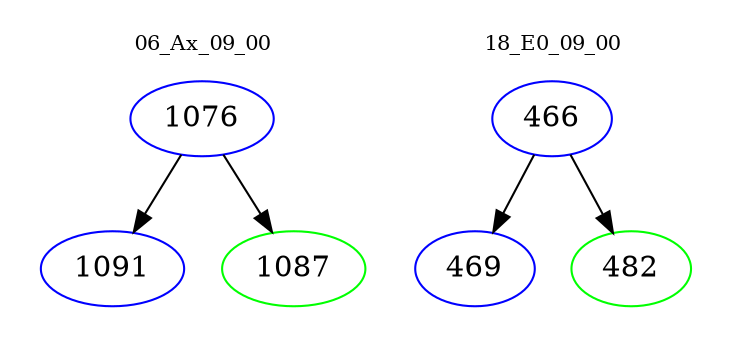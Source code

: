 digraph{
subgraph cluster_0 {
color = white
label = "06_Ax_09_00";
fontsize=10;
T0_1076 [label="1076", color="blue"]
T0_1076 -> T0_1091 [color="black"]
T0_1091 [label="1091", color="blue"]
T0_1076 -> T0_1087 [color="black"]
T0_1087 [label="1087", color="green"]
}
subgraph cluster_1 {
color = white
label = "18_E0_09_00";
fontsize=10;
T1_466 [label="466", color="blue"]
T1_466 -> T1_469 [color="black"]
T1_469 [label="469", color="blue"]
T1_466 -> T1_482 [color="black"]
T1_482 [label="482", color="green"]
}
}
